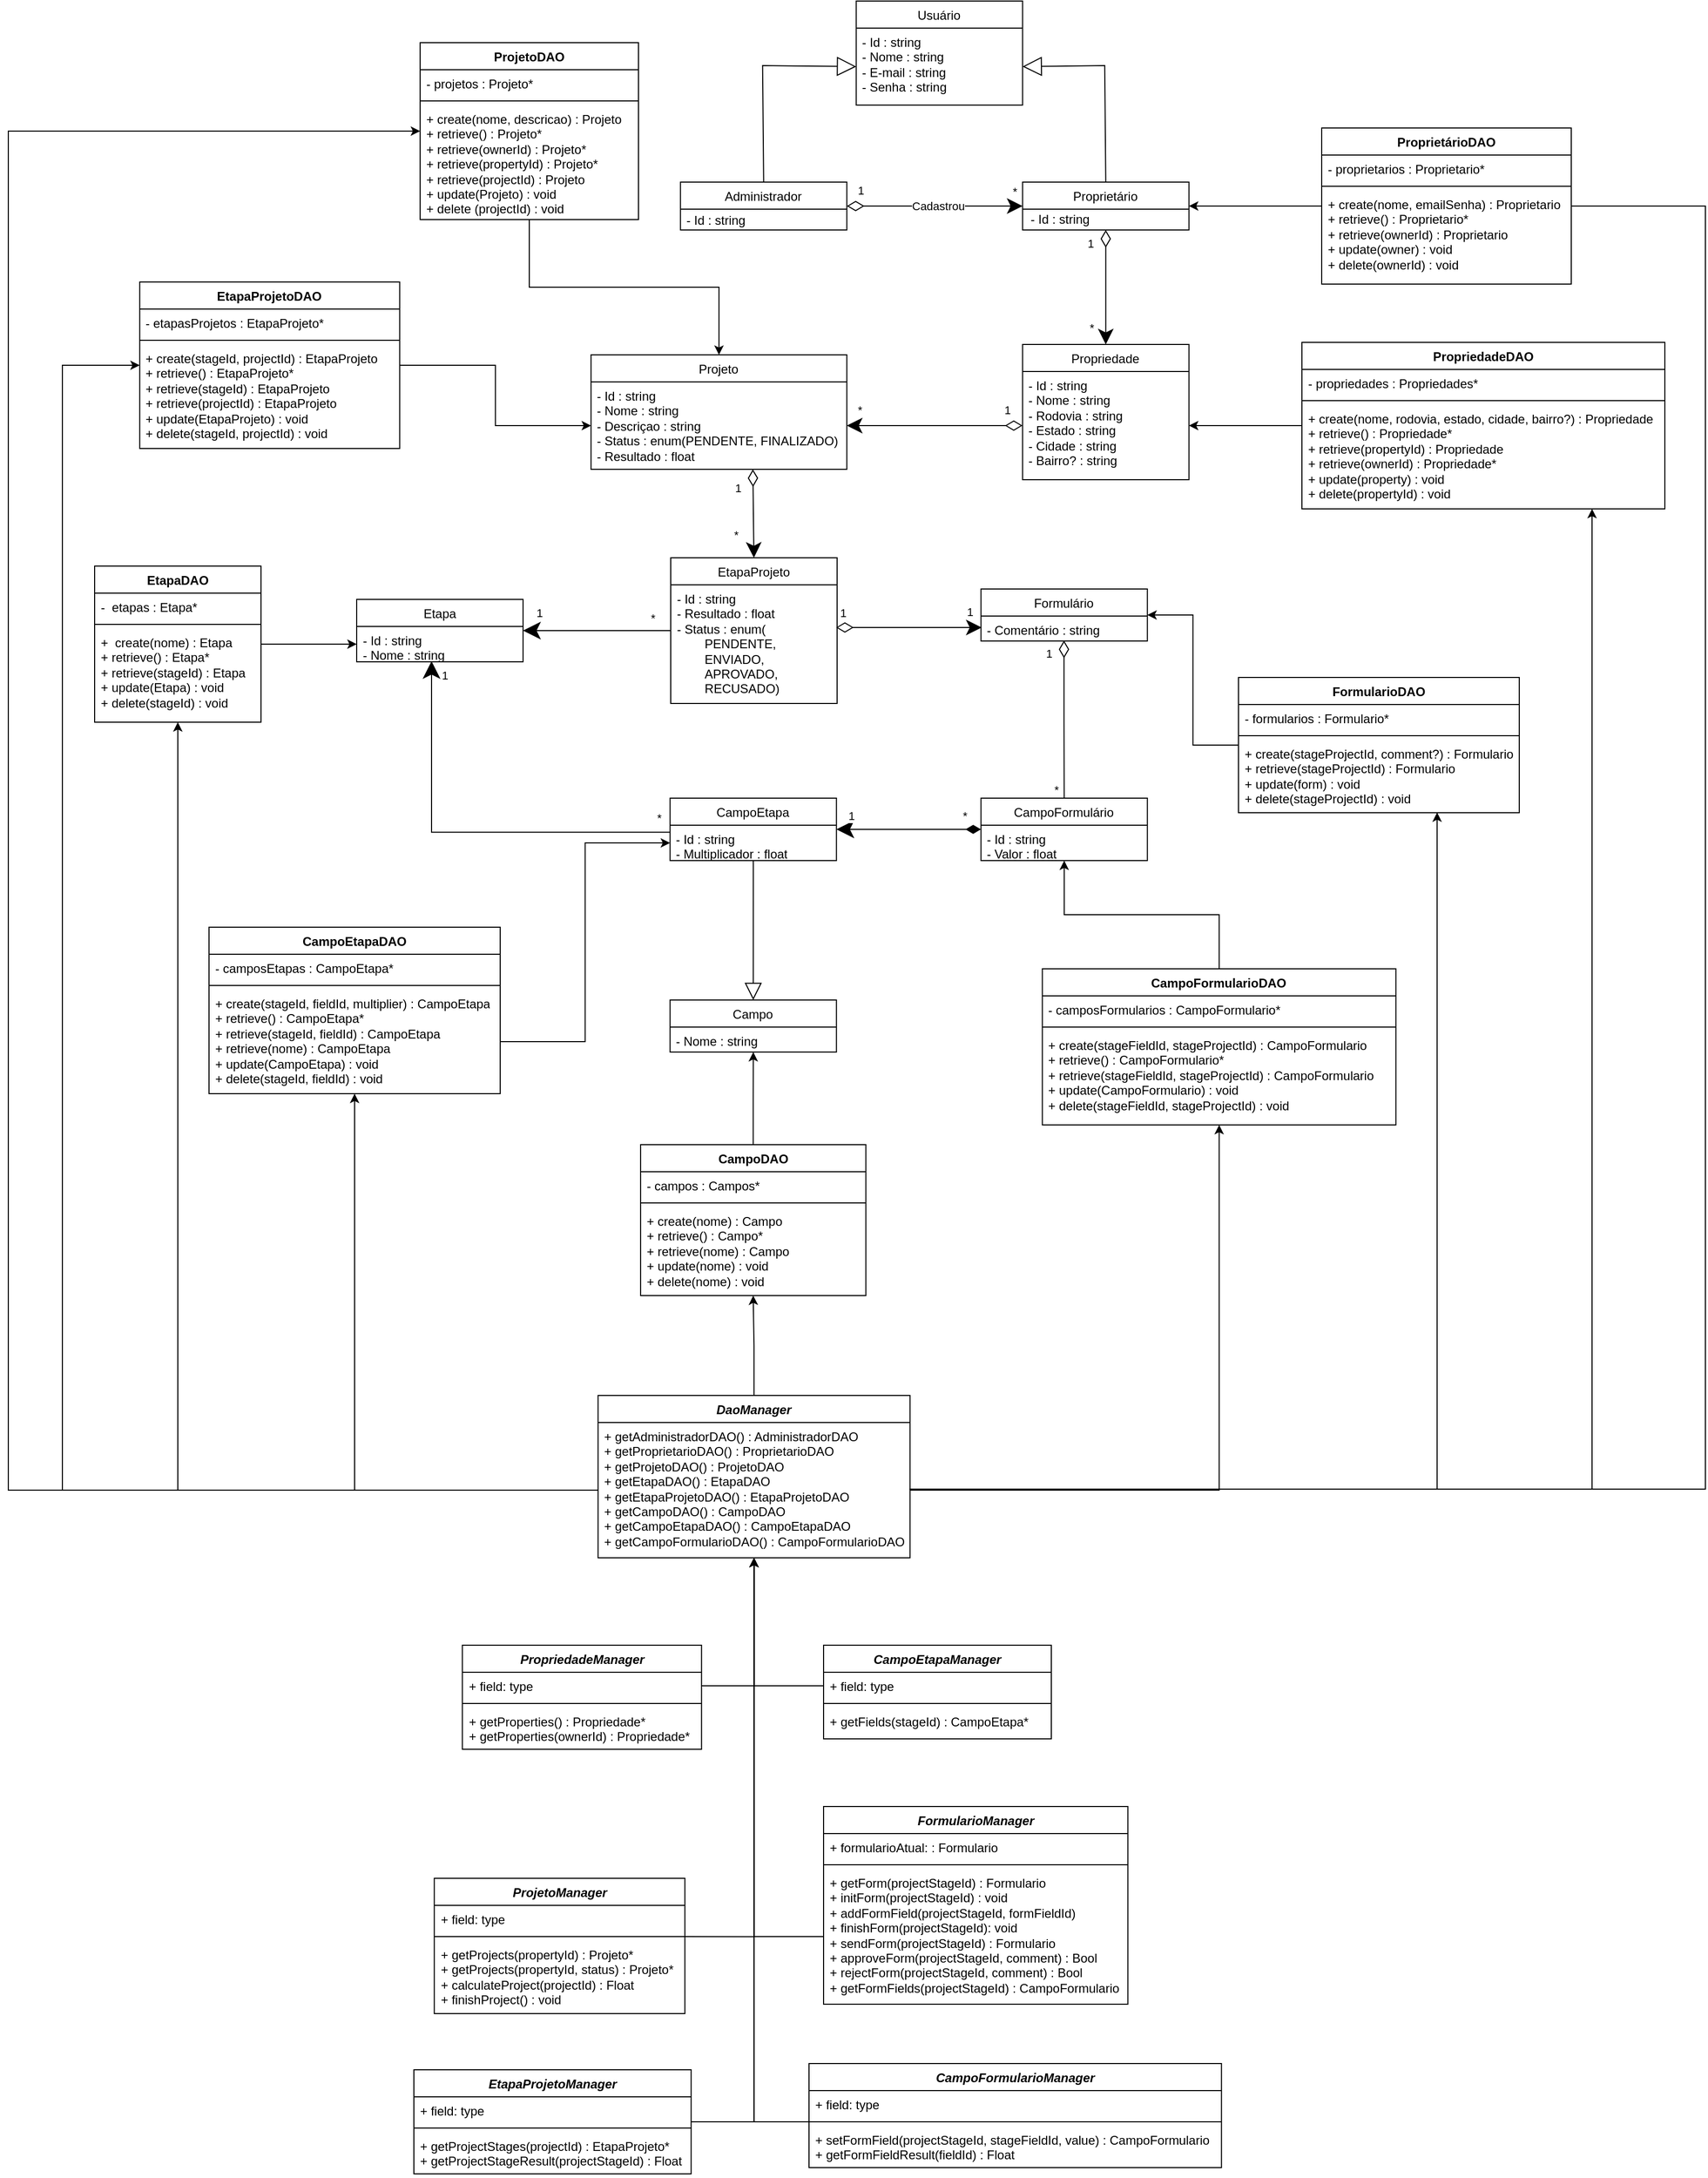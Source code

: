 <mxfile version="21.6.8" type="device">
  <diagram name="Página-1" id="R1JXZxJOF3DdF0_3CID8">
    <mxGraphModel dx="3405" dy="1491" grid="0" gridSize="10" guides="1" tooltips="1" connect="1" arrows="1" fold="1" page="1" pageScale="1" pageWidth="827" pageHeight="1169" math="0" shadow="0">
      <root>
        <mxCell id="0" />
        <mxCell id="1" parent="0" />
        <mxCell id="c1cFdMw-TbfyQ7vt37eO-1" value="&lt;span style=&quot;font-weight: normal;&quot;&gt;Usuário&lt;/span&gt;" style="swimlane;fontStyle=1;align=center;verticalAlign=top;childLayout=stackLayout;horizontal=1;startSize=26;horizontalStack=0;resizeParent=1;resizeParentMax=0;resizeLast=0;collapsible=1;marginBottom=0;whiteSpace=wrap;html=1;" parent="1" vertex="1">
          <mxGeometry x="492.36" y="70" width="160" height="100" as="geometry">
            <mxRectangle x="270" y="190" width="100" height="30" as="alternateBounds" />
          </mxGeometry>
        </mxCell>
        <mxCell id="c1cFdMw-TbfyQ7vt37eO-2" value="- Id : string&lt;br&gt;- Nome : string&lt;br&gt;- E-mail : string&lt;br&gt;- Senha : string" style="text;strokeColor=none;fillColor=none;align=left;verticalAlign=top;spacingLeft=4;spacingRight=4;overflow=hidden;rotatable=0;points=[[0,0.5],[1,0.5]];portConstraint=eastwest;whiteSpace=wrap;html=1;" parent="c1cFdMw-TbfyQ7vt37eO-1" vertex="1">
          <mxGeometry y="26" width="160" height="74" as="geometry" />
        </mxCell>
        <mxCell id="c1cFdMw-TbfyQ7vt37eO-3" value="" style="endArrow=block;endSize=16;endFill=0;html=1;rounded=0;entryX=1;entryY=0.5;entryDx=0;entryDy=0;exitX=0.5;exitY=0;exitDx=0;exitDy=0;" parent="1" source="c1cFdMw-TbfyQ7vt37eO-10" target="c1cFdMw-TbfyQ7vt37eO-2" edge="1">
          <mxGeometry width="160" relative="1" as="geometry">
            <mxPoint x="732.36" y="240" as="sourcePoint" />
            <mxPoint x="712.36" y="450" as="targetPoint" />
            <Array as="points">
              <mxPoint x="731.36" y="132" />
            </Array>
          </mxGeometry>
        </mxCell>
        <mxCell id="c1cFdMw-TbfyQ7vt37eO-4" value="" style="endArrow=block;endSize=16;endFill=0;html=1;rounded=0;entryX=0;entryY=0.5;entryDx=0;entryDy=0;exitX=0.5;exitY=0;exitDx=0;exitDy=0;" parent="1" source="c1cFdMw-TbfyQ7vt37eO-26" target="c1cFdMw-TbfyQ7vt37eO-2" edge="1">
          <mxGeometry width="160" relative="1" as="geometry">
            <mxPoint x="402.36" y="240" as="sourcePoint" />
            <mxPoint x="312.36" y="123" as="targetPoint" />
            <Array as="points">
              <mxPoint x="402.36" y="132" />
            </Array>
          </mxGeometry>
        </mxCell>
        <mxCell id="c1cFdMw-TbfyQ7vt37eO-5" value="&lt;span style=&quot;font-weight: normal;&quot;&gt;Propriedade&lt;/span&gt;" style="swimlane;fontStyle=1;align=center;verticalAlign=top;childLayout=stackLayout;horizontal=1;startSize=26;horizontalStack=0;resizeParent=1;resizeParentMax=0;resizeLast=0;collapsible=1;marginBottom=0;whiteSpace=wrap;html=1;" parent="1" vertex="1">
          <mxGeometry x="652.36" y="400" width="160" height="130" as="geometry" />
        </mxCell>
        <mxCell id="c1cFdMw-TbfyQ7vt37eO-6" value="- Id : string&lt;br&gt;- Nome : string&lt;br&gt;- Rodovia : string&lt;br&gt;- Estado : string&lt;br&gt;- Cidade : string&lt;br&gt;- Bairro? : string" style="text;strokeColor=none;fillColor=none;align=left;verticalAlign=top;spacingLeft=4;spacingRight=4;overflow=hidden;rotatable=0;points=[[0,0.5],[1,0.5]];portConstraint=eastwest;whiteSpace=wrap;html=1;" parent="c1cFdMw-TbfyQ7vt37eO-5" vertex="1">
          <mxGeometry y="26" width="160" height="104" as="geometry" />
        </mxCell>
        <mxCell id="c1cFdMw-TbfyQ7vt37eO-7" value="Cadastrou" style="endArrow=classic;html=1;endSize=12;startArrow=diamondThin;startSize=14;startFill=0;edgeStyle=orthogonalEdgeStyle;rounded=0;exitX=1;exitY=0.5;exitDx=0;exitDy=0;endFill=1;" parent="1" source="c1cFdMw-TbfyQ7vt37eO-26" target="c1cFdMw-TbfyQ7vt37eO-10" edge="1">
          <mxGeometry x="0.042" relative="1" as="geometry">
            <mxPoint x="508.36" y="258" as="sourcePoint" />
            <mxPoint x="652.36" y="258" as="targetPoint" />
            <Array as="points" />
            <mxPoint as="offset" />
          </mxGeometry>
        </mxCell>
        <mxCell id="c1cFdMw-TbfyQ7vt37eO-8" value="1" style="edgeLabel;resizable=0;html=1;align=left;verticalAlign=top;" parent="c1cFdMw-TbfyQ7vt37eO-7" connectable="0" vertex="1">
          <mxGeometry x="-1" relative="1" as="geometry">
            <mxPoint x="9" y="-28" as="offset" />
          </mxGeometry>
        </mxCell>
        <mxCell id="c1cFdMw-TbfyQ7vt37eO-9" value="*" style="edgeLabel;resizable=0;html=1;align=left;verticalAlign=top;" parent="1" connectable="0" vertex="1">
          <mxGeometry x="639.0" y="238" as="geometry">
            <mxPoint x="2" y="2" as="offset" />
          </mxGeometry>
        </mxCell>
        <mxCell id="c1cFdMw-TbfyQ7vt37eO-10" value="&lt;span style=&quot;font-weight: normal;&quot;&gt;Proprietário&lt;/span&gt;" style="swimlane;fontStyle=1;align=center;verticalAlign=top;childLayout=stackLayout;horizontal=1;startSize=26;horizontalStack=0;resizeParent=1;resizeParentMax=0;resizeLast=0;collapsible=1;marginBottom=0;whiteSpace=wrap;html=1;" parent="1" vertex="1">
          <mxGeometry x="652.36" y="244" width="160" height="46" as="geometry">
            <mxRectangle x="489" y="160" width="100" height="30" as="alternateBounds" />
          </mxGeometry>
        </mxCell>
        <mxCell id="c1cFdMw-TbfyQ7vt37eO-11" value="&lt;span style=&quot;font-weight: normal;&quot;&gt;Projeto&lt;/span&gt;" style="swimlane;fontStyle=1;align=center;verticalAlign=top;childLayout=stackLayout;horizontal=1;startSize=26;horizontalStack=0;resizeParent=1;resizeParentMax=0;resizeLast=0;collapsible=1;marginBottom=0;whiteSpace=wrap;html=1;" parent="1" vertex="1">
          <mxGeometry x="237.36" y="410" width="246" height="110" as="geometry" />
        </mxCell>
        <mxCell id="c1cFdMw-TbfyQ7vt37eO-12" value="- Id : string&lt;br&gt;- Nome : string&lt;br&gt;- Descriçao : string&lt;br&gt;- Status : enum(PENDENTE, FINALIZADO)&lt;br&gt;- Resultado : float" style="text;strokeColor=none;fillColor=none;align=left;verticalAlign=top;spacingLeft=4;spacingRight=4;overflow=hidden;rotatable=0;points=[[0,0.5],[1,0.5]];portConstraint=eastwest;whiteSpace=wrap;html=1;" parent="c1cFdMw-TbfyQ7vt37eO-11" vertex="1">
          <mxGeometry y="26" width="246" height="84" as="geometry" />
        </mxCell>
        <mxCell id="c1cFdMw-TbfyQ7vt37eO-13" value="&lt;span style=&quot;font-weight: normal;&quot;&gt;CampoFormulário&lt;/span&gt;" style="swimlane;fontStyle=1;align=center;verticalAlign=top;childLayout=stackLayout;horizontal=1;startSize=26;horizontalStack=0;resizeParent=1;resizeParentMax=0;resizeLast=0;collapsible=1;marginBottom=0;whiteSpace=wrap;html=1;" parent="1" vertex="1">
          <mxGeometry x="612.36" y="836" width="160" height="60" as="geometry" />
        </mxCell>
        <mxCell id="c1cFdMw-TbfyQ7vt37eO-14" value="- Id : string&lt;br&gt;- Valor : float" style="text;strokeColor=none;fillColor=none;align=left;verticalAlign=top;spacingLeft=4;spacingRight=4;overflow=hidden;rotatable=0;points=[[0,0.5],[1,0.5]];portConstraint=eastwest;whiteSpace=wrap;html=1;" parent="c1cFdMw-TbfyQ7vt37eO-13" vertex="1">
          <mxGeometry y="26" width="160" height="34" as="geometry" />
        </mxCell>
        <mxCell id="c1cFdMw-TbfyQ7vt37eO-15" value="&lt;span style=&quot;font-weight: normal;&quot;&gt;EtapaProjeto&lt;/span&gt;" style="swimlane;fontStyle=1;align=center;verticalAlign=top;childLayout=stackLayout;horizontal=1;startSize=26;horizontalStack=0;resizeParent=1;resizeParentMax=0;resizeLast=0;collapsible=1;marginBottom=0;whiteSpace=wrap;html=1;" parent="1" vertex="1">
          <mxGeometry x="314" y="605" width="160" height="140" as="geometry" />
        </mxCell>
        <mxCell id="c1cFdMw-TbfyQ7vt37eO-16" value="- Id : string&lt;br&gt;- Resultado : float&lt;br&gt;- Status : enum(&lt;span style=&quot;white-space: pre;&quot;&gt;&#x9;&lt;/span&gt;&lt;br&gt;&lt;span style=&quot;white-space: pre;&quot;&gt;&#x9;&lt;/span&gt;PENDENTE,&lt;br&gt;&lt;span style=&quot;white-space: pre;&quot;&gt;&#x9;&lt;/span&gt;ENVIADO,&lt;br&gt;&amp;nbsp;&amp;nbsp;&lt;span style=&quot;white-space: pre;&quot;&gt;&#x9;&lt;/span&gt;APROVADO,&lt;br&gt;&lt;span style=&quot;white-space: pre;&quot;&gt;&#x9;&lt;/span&gt;RECUSADO)" style="text;strokeColor=none;fillColor=none;align=left;verticalAlign=top;spacingLeft=4;spacingRight=4;overflow=hidden;rotatable=0;points=[[0,0.5],[1,0.5]];portConstraint=eastwest;whiteSpace=wrap;html=1;" parent="c1cFdMw-TbfyQ7vt37eO-15" vertex="1">
          <mxGeometry y="26" width="160" height="114" as="geometry" />
        </mxCell>
        <mxCell id="c1cFdMw-TbfyQ7vt37eO-17" value="&lt;span style=&quot;font-weight: normal;&quot;&gt;Campo&lt;/span&gt;" style="swimlane;fontStyle=1;align=center;verticalAlign=top;childLayout=stackLayout;horizontal=1;startSize=26;horizontalStack=0;resizeParent=1;resizeParentMax=0;resizeLast=0;collapsible=1;marginBottom=0;whiteSpace=wrap;html=1;" parent="1" vertex="1">
          <mxGeometry x="313.36" y="1030" width="160" height="50" as="geometry" />
        </mxCell>
        <mxCell id="c1cFdMw-TbfyQ7vt37eO-18" value="- Nome : string" style="text;strokeColor=none;fillColor=none;align=left;verticalAlign=top;spacingLeft=4;spacingRight=4;overflow=hidden;rotatable=0;points=[[0,0.5],[1,0.5]];portConstraint=eastwest;whiteSpace=wrap;html=1;" parent="c1cFdMw-TbfyQ7vt37eO-17" vertex="1">
          <mxGeometry y="26" width="160" height="24" as="geometry" />
        </mxCell>
        <mxCell id="c1cFdMw-TbfyQ7vt37eO-19" value="&lt;span style=&quot;font-weight: normal;&quot;&gt;CampoEtapa&lt;/span&gt;" style="swimlane;fontStyle=1;align=center;verticalAlign=top;childLayout=stackLayout;horizontal=1;startSize=26;horizontalStack=0;resizeParent=1;resizeParentMax=0;resizeLast=0;collapsible=1;marginBottom=0;whiteSpace=wrap;html=1;" parent="1" vertex="1">
          <mxGeometry x="313.36" y="836" width="160" height="60" as="geometry" />
        </mxCell>
        <mxCell id="c1cFdMw-TbfyQ7vt37eO-20" value="- Id : string&lt;br&gt;- Multiplicador : float" style="text;strokeColor=none;fillColor=none;align=left;verticalAlign=top;spacingLeft=4;spacingRight=4;overflow=hidden;rotatable=0;points=[[0,0.5],[1,0.5]];portConstraint=eastwest;whiteSpace=wrap;html=1;" parent="c1cFdMw-TbfyQ7vt37eO-19" vertex="1">
          <mxGeometry y="26" width="160" height="34" as="geometry" />
        </mxCell>
        <mxCell id="c1cFdMw-TbfyQ7vt37eO-21" value="" style="endArrow=classic;html=1;endSize=12;startArrow=diamondThin;startSize=14;startFill=0;edgeStyle=orthogonalEdgeStyle;rounded=0;entryX=0.5;entryY=0;entryDx=0;entryDy=0;exitX=0.5;exitY=1;exitDx=0;exitDy=0;endFill=1;" parent="1" source="c1cFdMw-TbfyQ7vt37eO-10" target="c1cFdMw-TbfyQ7vt37eO-5" edge="1">
          <mxGeometry x="0.042" relative="1" as="geometry">
            <mxPoint x="732.04" y="300.132" as="sourcePoint" />
            <mxPoint x="827.36" y="350" as="targetPoint" />
            <Array as="points" />
            <mxPoint as="offset" />
          </mxGeometry>
        </mxCell>
        <mxCell id="c1cFdMw-TbfyQ7vt37eO-22" value="1" style="edgeLabel;resizable=0;html=1;align=left;verticalAlign=top;" parent="c1cFdMw-TbfyQ7vt37eO-21" connectable="0" vertex="1">
          <mxGeometry x="-1" relative="1" as="geometry">
            <mxPoint x="-19" as="offset" />
          </mxGeometry>
        </mxCell>
        <mxCell id="c1cFdMw-TbfyQ7vt37eO-23" value="*" style="edgeLabel;resizable=0;html=1;align=left;verticalAlign=top;" parent="1" connectable="0" vertex="1">
          <mxGeometry x="723.04" y="310.132" as="geometry">
            <mxPoint x="-8" y="61" as="offset" />
          </mxGeometry>
        </mxCell>
        <mxCell id="c1cFdMw-TbfyQ7vt37eO-24" value="&lt;span style=&quot;font-weight: normal;&quot;&gt;Etapa&lt;/span&gt;" style="swimlane;fontStyle=1;align=center;verticalAlign=top;childLayout=stackLayout;horizontal=1;startSize=26;horizontalStack=0;resizeParent=1;resizeParentMax=0;resizeLast=0;collapsible=1;marginBottom=0;whiteSpace=wrap;html=1;" parent="1" vertex="1">
          <mxGeometry x="12" y="645" width="160" height="60" as="geometry" />
        </mxCell>
        <mxCell id="c1cFdMw-TbfyQ7vt37eO-25" value="- Id : string&lt;br&gt;- Nome : string" style="text;strokeColor=none;fillColor=none;align=left;verticalAlign=top;spacingLeft=4;spacingRight=4;overflow=hidden;rotatable=0;points=[[0,0.5],[1,0.5]];portConstraint=eastwest;whiteSpace=wrap;html=1;" parent="c1cFdMw-TbfyQ7vt37eO-24" vertex="1">
          <mxGeometry y="26" width="160" height="34" as="geometry" />
        </mxCell>
        <mxCell id="c1cFdMw-TbfyQ7vt37eO-26" value="&lt;span style=&quot;font-weight: normal;&quot;&gt;Administrador&lt;/span&gt;" style="swimlane;fontStyle=1;align=center;verticalAlign=top;childLayout=stackLayout;horizontal=1;startSize=26;horizontalStack=0;resizeParent=1;resizeParentMax=0;resizeLast=0;collapsible=1;marginBottom=0;whiteSpace=wrap;html=1;" parent="1" vertex="1">
          <mxGeometry x="323.36" y="244" width="160" height="46" as="geometry">
            <mxRectangle x="489" y="160" width="100" height="30" as="alternateBounds" />
          </mxGeometry>
        </mxCell>
        <mxCell id="c1cFdMw-TbfyQ7vt37eO-27" value="" style="endArrow=classic;html=1;endSize=12;startArrow=diamondThin;startSize=14;startFill=0;edgeStyle=orthogonalEdgeStyle;rounded=0;exitX=0;exitY=0.5;exitDx=0;exitDy=0;entryX=1;entryY=0.5;entryDx=0;entryDy=0;endFill=1;" parent="1" source="c1cFdMw-TbfyQ7vt37eO-6" target="c1cFdMw-TbfyQ7vt37eO-12" edge="1">
          <mxGeometry relative="1" as="geometry">
            <mxPoint x="463.36" y="560" as="sourcePoint" />
            <mxPoint x="583.36" y="660" as="targetPoint" />
          </mxGeometry>
        </mxCell>
        <mxCell id="c1cFdMw-TbfyQ7vt37eO-28" value="1" style="edgeLabel;resizable=0;html=1;align=left;verticalAlign=top;" parent="c1cFdMw-TbfyQ7vt37eO-27" connectable="0" vertex="1">
          <mxGeometry x="-1" relative="1" as="geometry">
            <mxPoint x="-19" y="-28" as="offset" />
          </mxGeometry>
        </mxCell>
        <mxCell id="c1cFdMw-TbfyQ7vt37eO-29" value="*" style="edgeLabel;resizable=0;html=1;align=left;verticalAlign=top;" parent="1" connectable="0" vertex="1">
          <mxGeometry x="492.36" y="450" as="geometry" />
        </mxCell>
        <mxCell id="c1cFdMw-TbfyQ7vt37eO-30" value="" style="endArrow=classic;html=1;endSize=12;startArrow=diamondThin;startSize=14;startFill=0;edgeStyle=orthogonalEdgeStyle;rounded=0;endFill=1;" parent="1" edge="1">
          <mxGeometry relative="1" as="geometry">
            <mxPoint x="473" y="672" as="sourcePoint" />
            <mxPoint x="613" y="672" as="targetPoint" />
          </mxGeometry>
        </mxCell>
        <mxCell id="c1cFdMw-TbfyQ7vt37eO-31" value="" style="endArrow=none;html=1;endSize=12;startArrow=diamondThin;startSize=14;startFill=0;edgeStyle=orthogonalEdgeStyle;rounded=0;exitX=0.499;exitY=0.978;exitDx=0;exitDy=0;entryX=0.5;entryY=0;entryDx=0;entryDy=0;endFill=0;exitPerimeter=0;" parent="1" source="c1cFdMw-TbfyQ7vt37eO-50" target="c1cFdMw-TbfyQ7vt37eO-13" edge="1">
          <mxGeometry relative="1" as="geometry">
            <mxPoint x="692.36" y="688" as="sourcePoint" />
            <mxPoint x="734.36" y="770" as="targetPoint" />
          </mxGeometry>
        </mxCell>
        <mxCell id="c1cFdMw-TbfyQ7vt37eO-32" value="1" style="edgeLabel;resizable=0;html=1;align=left;verticalAlign=top;" parent="c1cFdMw-TbfyQ7vt37eO-31" connectable="0" vertex="1">
          <mxGeometry x="-1" relative="1" as="geometry">
            <mxPoint x="-19" as="offset" />
          </mxGeometry>
        </mxCell>
        <mxCell id="c1cFdMw-TbfyQ7vt37eO-33" value="" style="endArrow=diamondThin;html=1;endSize=12;startArrow=classic;startSize=14;startFill=1;edgeStyle=orthogonalEdgeStyle;rounded=0;exitX=1;exitY=0.5;exitDx=0;exitDy=0;entryX=0;entryY=0.5;entryDx=0;entryDy=0;endFill=1;" parent="1" source="c1cFdMw-TbfyQ7vt37eO-19" target="c1cFdMw-TbfyQ7vt37eO-13" edge="1">
          <mxGeometry relative="1" as="geometry">
            <mxPoint x="563.36" y="820" as="sourcePoint" />
            <mxPoint x="623.36" y="850" as="targetPoint" />
          </mxGeometry>
        </mxCell>
        <mxCell id="c1cFdMw-TbfyQ7vt37eO-34" value="" style="endArrow=none;html=1;endSize=12;startArrow=classic;startSize=14;startFill=1;edgeStyle=orthogonalEdgeStyle;rounded=0;endFill=0;" parent="1" source="c1cFdMw-TbfyQ7vt37eO-24" target="c1cFdMw-TbfyQ7vt37eO-15" edge="1">
          <mxGeometry relative="1" as="geometry">
            <mxPoint x="150.36" y="680" as="sourcePoint" />
            <mxPoint x="293.36" y="670" as="targetPoint" />
          </mxGeometry>
        </mxCell>
        <mxCell id="c1cFdMw-TbfyQ7vt37eO-35" value="" style="endArrow=classic;html=1;endSize=12;startArrow=diamondThin;startSize=14;startFill=0;edgeStyle=orthogonalEdgeStyle;rounded=0;entryX=0.5;entryY=0;entryDx=0;entryDy=0;endFill=1;" parent="1" target="c1cFdMw-TbfyQ7vt37eO-15" edge="1">
          <mxGeometry relative="1" as="geometry">
            <mxPoint x="393" y="520" as="sourcePoint" />
            <mxPoint x="564.36" y="590" as="targetPoint" />
          </mxGeometry>
        </mxCell>
        <mxCell id="c1cFdMw-TbfyQ7vt37eO-36" value="1" style="edgeLabel;resizable=0;html=1;align=left;verticalAlign=top;" parent="c1cFdMw-TbfyQ7vt37eO-35" connectable="0" vertex="1">
          <mxGeometry x="-1" relative="1" as="geometry">
            <mxPoint x="-19" y="5" as="offset" />
          </mxGeometry>
        </mxCell>
        <mxCell id="c1cFdMw-TbfyQ7vt37eO-37" value="" style="endArrow=none;html=1;endSize=12;startArrow=classic;startSize=14;startFill=1;edgeStyle=orthogonalEdgeStyle;rounded=0;entryX=-0.004;entryY=0.106;entryDx=0;entryDy=0;entryPerimeter=0;endFill=0;exitX=0.45;exitY=0.98;exitDx=0;exitDy=0;exitPerimeter=0;" parent="1" source="c1cFdMw-TbfyQ7vt37eO-25" edge="1">
          <mxGeometry x="0.001" relative="1" as="geometry">
            <mxPoint x="80" y="710" as="sourcePoint" />
            <mxPoint x="313.36" y="868.756" as="targetPoint" />
            <Array as="points">
              <mxPoint x="84" y="869" />
            </Array>
            <mxPoint as="offset" />
          </mxGeometry>
        </mxCell>
        <mxCell id="c1cFdMw-TbfyQ7vt37eO-38" value="" style="endArrow=none;html=1;endSize=12;startArrow=block;startSize=14;startFill=0;edgeStyle=orthogonalEdgeStyle;rounded=0;exitX=0.5;exitY=0;exitDx=0;exitDy=0;endFill=0;entryX=0.5;entryY=0.997;entryDx=0;entryDy=0;entryPerimeter=0;" parent="1" source="c1cFdMw-TbfyQ7vt37eO-17" target="c1cFdMw-TbfyQ7vt37eO-20" edge="1">
          <mxGeometry relative="1" as="geometry">
            <mxPoint x="463.36" y="1030.0" as="sourcePoint" />
            <mxPoint x="394" y="896" as="targetPoint" />
            <Array as="points">
              <mxPoint x="393" y="900" />
            </Array>
          </mxGeometry>
        </mxCell>
        <mxCell id="c1cFdMw-TbfyQ7vt37eO-39" value="*" style="edgeLabel;resizable=0;html=1;align=left;verticalAlign=top;" parent="1" connectable="0" vertex="1">
          <mxGeometry x="373.36" y="570" as="geometry" />
        </mxCell>
        <mxCell id="c1cFdMw-TbfyQ7vt37eO-40" value="*" style="edgeLabel;resizable=0;html=1;align=left;verticalAlign=top;" parent="1" connectable="0" vertex="1">
          <mxGeometry x="293.36" y="650" as="geometry" />
        </mxCell>
        <mxCell id="c1cFdMw-TbfyQ7vt37eO-41" value="1" style="edgeLabel;resizable=0;html=1;align=left;verticalAlign=top;" parent="1" connectable="0" vertex="1">
          <mxGeometry x="183.36" y="645" as="geometry" />
        </mxCell>
        <mxCell id="c1cFdMw-TbfyQ7vt37eO-42" value="1" style="edgeLabel;resizable=0;html=1;align=left;verticalAlign=top;" parent="1" connectable="0" vertex="1">
          <mxGeometry x="92.0" y="705" as="geometry" />
        </mxCell>
        <mxCell id="c1cFdMw-TbfyQ7vt37eO-43" value="*" style="edgeLabel;resizable=0;html=1;align=left;verticalAlign=top;" parent="1" connectable="0" vertex="1">
          <mxGeometry x="273.36" y="840" as="geometry">
            <mxPoint x="26" y="2" as="offset" />
          </mxGeometry>
        </mxCell>
        <mxCell id="c1cFdMw-TbfyQ7vt37eO-44" value="*" style="edgeLabel;resizable=0;html=1;align=left;verticalAlign=top;" parent="1" connectable="0" vertex="1">
          <mxGeometry x="593.36" y="840" as="geometry" />
        </mxCell>
        <mxCell id="c1cFdMw-TbfyQ7vt37eO-45" value="*" style="edgeLabel;resizable=0;html=1;align=left;verticalAlign=top;" parent="1" connectable="0" vertex="1">
          <mxGeometry x="603.36" y="850" as="geometry">
            <mxPoint x="78" y="-35" as="offset" />
          </mxGeometry>
        </mxCell>
        <mxCell id="c1cFdMw-TbfyQ7vt37eO-46" value="1" style="edgeLabel;resizable=0;html=1;align=left;verticalAlign=top;" parent="1" connectable="0" vertex="1">
          <mxGeometry x="483.36" y="840" as="geometry" />
        </mxCell>
        <mxCell id="c1cFdMw-TbfyQ7vt37eO-47" value="1" style="edgeLabel;resizable=0;html=1;align=left;verticalAlign=top;" parent="1" connectable="0" vertex="1">
          <mxGeometry x="671.36" y="693" as="geometry">
            <mxPoint x="-196" y="-48" as="offset" />
          </mxGeometry>
        </mxCell>
        <mxCell id="c1cFdMw-TbfyQ7vt37eO-48" value="1" style="edgeLabel;resizable=0;html=1;align=left;verticalAlign=top;" parent="1" connectable="0" vertex="1">
          <mxGeometry x="793.36" y="693" as="geometry">
            <mxPoint x="-196" y="-49" as="offset" />
          </mxGeometry>
        </mxCell>
        <mxCell id="c1cFdMw-TbfyQ7vt37eO-49" value="&lt;span style=&quot;font-weight: normal;&quot;&gt;Formulário&lt;/span&gt;" style="swimlane;fontStyle=1;align=center;verticalAlign=top;childLayout=stackLayout;horizontal=1;startSize=26;horizontalStack=0;resizeParent=1;resizeParentMax=0;resizeLast=0;collapsible=1;marginBottom=0;whiteSpace=wrap;html=1;" parent="1" vertex="1">
          <mxGeometry x="612.36" y="635" width="160" height="50" as="geometry" />
        </mxCell>
        <mxCell id="c1cFdMw-TbfyQ7vt37eO-50" value="- Comentário : string" style="text;strokeColor=none;fillColor=none;align=left;verticalAlign=top;spacingLeft=4;spacingRight=4;overflow=hidden;rotatable=0;points=[[0,0.5],[1,0.5]];portConstraint=eastwest;whiteSpace=wrap;html=1;" parent="c1cFdMw-TbfyQ7vt37eO-49" vertex="1">
          <mxGeometry y="26" width="160" height="24" as="geometry" />
        </mxCell>
        <mxCell id="c1cFdMw-TbfyQ7vt37eO-51" value="- Id : string" style="text;html=1;align=center;verticalAlign=middle;resizable=0;points=[];autosize=1;strokeColor=none;fillColor=none;" parent="1" vertex="1">
          <mxGeometry x="317" y="266" width="80" height="30" as="geometry" />
        </mxCell>
        <mxCell id="c1cFdMw-TbfyQ7vt37eO-52" value="- Id : string" style="text;html=1;align=center;verticalAlign=middle;resizable=0;points=[];autosize=1;strokeColor=none;fillColor=none;" parent="1" vertex="1">
          <mxGeometry x="648" y="265" width="80" height="30" as="geometry" />
        </mxCell>
        <mxCell id="Z_xICWQEjVz1GftoHAZ4-9" style="edgeStyle=orthogonalEdgeStyle;rounded=0;orthogonalLoop=1;jettySize=auto;html=1;" parent="1" source="c1cFdMw-TbfyQ7vt37eO-69" target="c1cFdMw-TbfyQ7vt37eO-10" edge="1">
          <mxGeometry relative="1" as="geometry" />
        </mxCell>
        <mxCell id="c1cFdMw-TbfyQ7vt37eO-69" value="ProprietárioDAO" style="swimlane;fontStyle=1;align=center;verticalAlign=top;childLayout=stackLayout;horizontal=1;startSize=26;horizontalStack=0;resizeParent=1;resizeParentMax=0;resizeLast=0;collapsible=1;marginBottom=0;whiteSpace=wrap;html=1;" parent="1" vertex="1">
          <mxGeometry x="940" y="192" width="240" height="150" as="geometry" />
        </mxCell>
        <mxCell id="c1cFdMw-TbfyQ7vt37eO-70" value="- proprietarios : Proprietario*" style="text;strokeColor=none;fillColor=none;align=left;verticalAlign=top;spacingLeft=4;spacingRight=4;overflow=hidden;rotatable=0;points=[[0,0.5],[1,0.5]];portConstraint=eastwest;whiteSpace=wrap;html=1;" parent="c1cFdMw-TbfyQ7vt37eO-69" vertex="1">
          <mxGeometry y="26" width="240" height="26" as="geometry" />
        </mxCell>
        <mxCell id="c1cFdMw-TbfyQ7vt37eO-71" value="" style="line;strokeWidth=1;fillColor=none;align=left;verticalAlign=middle;spacingTop=-1;spacingLeft=3;spacingRight=3;rotatable=0;labelPosition=right;points=[];portConstraint=eastwest;strokeColor=inherit;" parent="c1cFdMw-TbfyQ7vt37eO-69" vertex="1">
          <mxGeometry y="52" width="240" height="8" as="geometry" />
        </mxCell>
        <mxCell id="c1cFdMw-TbfyQ7vt37eO-72" value="+ create(nome, emailSenha) : Proprietario&lt;br&gt;+ retrieve() : Proprietario*&lt;br&gt;+ retrieve(ownerId) : Proprietario&lt;br&gt;+ update(owner) : void&lt;br&gt;+ delete(ownerId) : void" style="text;strokeColor=none;fillColor=none;align=left;verticalAlign=top;spacingLeft=4;spacingRight=4;overflow=hidden;rotatable=0;points=[[0,0.5],[1,0.5]];portConstraint=eastwest;whiteSpace=wrap;html=1;" parent="c1cFdMw-TbfyQ7vt37eO-69" vertex="1">
          <mxGeometry y="60" width="240" height="90" as="geometry" />
        </mxCell>
        <mxCell id="Z_xICWQEjVz1GftoHAZ4-8" style="edgeStyle=orthogonalEdgeStyle;rounded=0;orthogonalLoop=1;jettySize=auto;html=1;" parent="1" source="c1cFdMw-TbfyQ7vt37eO-73" target="c1cFdMw-TbfyQ7vt37eO-6" edge="1">
          <mxGeometry relative="1" as="geometry" />
        </mxCell>
        <mxCell id="c1cFdMw-TbfyQ7vt37eO-73" value="PropriedadeDAO" style="swimlane;fontStyle=1;align=center;verticalAlign=top;childLayout=stackLayout;horizontal=1;startSize=26;horizontalStack=0;resizeParent=1;resizeParentMax=0;resizeLast=0;collapsible=1;marginBottom=0;whiteSpace=wrap;html=1;" parent="1" vertex="1">
          <mxGeometry x="921" y="398" width="349" height="160" as="geometry" />
        </mxCell>
        <mxCell id="c1cFdMw-TbfyQ7vt37eO-74" value="- propriedades : Propriedades*" style="text;strokeColor=none;fillColor=none;align=left;verticalAlign=top;spacingLeft=4;spacingRight=4;overflow=hidden;rotatable=0;points=[[0,0.5],[1,0.5]];portConstraint=eastwest;whiteSpace=wrap;html=1;" parent="c1cFdMw-TbfyQ7vt37eO-73" vertex="1">
          <mxGeometry y="26" width="349" height="26" as="geometry" />
        </mxCell>
        <mxCell id="c1cFdMw-TbfyQ7vt37eO-75" value="" style="line;strokeWidth=1;fillColor=none;align=left;verticalAlign=middle;spacingTop=-1;spacingLeft=3;spacingRight=3;rotatable=0;labelPosition=right;points=[];portConstraint=eastwest;strokeColor=inherit;" parent="c1cFdMw-TbfyQ7vt37eO-73" vertex="1">
          <mxGeometry y="52" width="349" height="8" as="geometry" />
        </mxCell>
        <mxCell id="c1cFdMw-TbfyQ7vt37eO-76" value="+ create(nome, rodovia, estado, cidade, bairro?) : Propriedade&lt;br&gt;+ retrieve() : Propriedade*&lt;br&gt;+ retrieve(propertyId) : Propriedade&lt;br&gt;+ retrieve(ownerId) : Propriedade*&lt;br&gt;+ update(property) : void&lt;br&gt;+ delete(propertyId) : void" style="text;strokeColor=none;fillColor=none;align=left;verticalAlign=top;spacingLeft=4;spacingRight=4;overflow=hidden;rotatable=0;points=[[0,0.5],[1,0.5]];portConstraint=eastwest;whiteSpace=wrap;html=1;" parent="c1cFdMw-TbfyQ7vt37eO-73" vertex="1">
          <mxGeometry y="60" width="349" height="100" as="geometry" />
        </mxCell>
        <mxCell id="Z_xICWQEjVz1GftoHAZ4-1" style="edgeStyle=orthogonalEdgeStyle;rounded=0;orthogonalLoop=1;jettySize=auto;html=1;" parent="1" source="c1cFdMw-TbfyQ7vt37eO-77" target="c1cFdMw-TbfyQ7vt37eO-11" edge="1">
          <mxGeometry relative="1" as="geometry" />
        </mxCell>
        <mxCell id="c1cFdMw-TbfyQ7vt37eO-77" value="ProjetoDAO" style="swimlane;fontStyle=1;align=center;verticalAlign=top;childLayout=stackLayout;horizontal=1;startSize=26;horizontalStack=0;resizeParent=1;resizeParentMax=0;resizeLast=0;collapsible=1;marginBottom=0;whiteSpace=wrap;html=1;" parent="1" vertex="1">
          <mxGeometry x="73" y="110" width="210" height="170" as="geometry" />
        </mxCell>
        <mxCell id="c1cFdMw-TbfyQ7vt37eO-78" value="- projetos : Projeto*" style="text;strokeColor=none;fillColor=none;align=left;verticalAlign=top;spacingLeft=4;spacingRight=4;overflow=hidden;rotatable=0;points=[[0,0.5],[1,0.5]];portConstraint=eastwest;whiteSpace=wrap;html=1;" parent="c1cFdMw-TbfyQ7vt37eO-77" vertex="1">
          <mxGeometry y="26" width="210" height="26" as="geometry" />
        </mxCell>
        <mxCell id="c1cFdMw-TbfyQ7vt37eO-79" value="" style="line;strokeWidth=1;fillColor=none;align=left;verticalAlign=middle;spacingTop=-1;spacingLeft=3;spacingRight=3;rotatable=0;labelPosition=right;points=[];portConstraint=eastwest;strokeColor=inherit;" parent="c1cFdMw-TbfyQ7vt37eO-77" vertex="1">
          <mxGeometry y="52" width="210" height="8" as="geometry" />
        </mxCell>
        <mxCell id="c1cFdMw-TbfyQ7vt37eO-80" value="+ create(nome, descricao) : Projeto&lt;br&gt;+ retrieve() : Projeto*&lt;br&gt;+ retrieve(ownerId) : Projeto*&lt;br&gt;+ retrieve(propertyId) : Projeto*&lt;br&gt;+ retrieve(projectId) : Projeto&lt;br&gt;+ update(Projeto) : void&lt;br&gt;+ delete (projectId) : void" style="text;strokeColor=none;fillColor=none;align=left;verticalAlign=top;spacingLeft=4;spacingRight=4;overflow=hidden;rotatable=0;points=[[0,0.5],[1,0.5]];portConstraint=eastwest;whiteSpace=wrap;html=1;" parent="c1cFdMw-TbfyQ7vt37eO-77" vertex="1">
          <mxGeometry y="60" width="210" height="110" as="geometry" />
        </mxCell>
        <mxCell id="Z_xICWQEjVz1GftoHAZ4-2" style="edgeStyle=orthogonalEdgeStyle;rounded=0;orthogonalLoop=1;jettySize=auto;html=1;entryX=0;entryY=0.5;entryDx=0;entryDy=0;" parent="1" source="c1cFdMw-TbfyQ7vt37eO-85" target="c1cFdMw-TbfyQ7vt37eO-12" edge="1">
          <mxGeometry relative="1" as="geometry" />
        </mxCell>
        <mxCell id="c1cFdMw-TbfyQ7vt37eO-85" value="EtapaProjetoDAO" style="swimlane;fontStyle=1;align=center;verticalAlign=top;childLayout=stackLayout;horizontal=1;startSize=26;horizontalStack=0;resizeParent=1;resizeParentMax=0;resizeLast=0;collapsible=1;marginBottom=0;whiteSpace=wrap;html=1;" parent="1" vertex="1">
          <mxGeometry x="-196.64" y="340" width="250" height="160" as="geometry" />
        </mxCell>
        <mxCell id="c1cFdMw-TbfyQ7vt37eO-86" value="- etapasProjetos : EtapaProjeto*" style="text;strokeColor=none;fillColor=none;align=left;verticalAlign=top;spacingLeft=4;spacingRight=4;overflow=hidden;rotatable=0;points=[[0,0.5],[1,0.5]];portConstraint=eastwest;whiteSpace=wrap;html=1;" parent="c1cFdMw-TbfyQ7vt37eO-85" vertex="1">
          <mxGeometry y="26" width="250" height="26" as="geometry" />
        </mxCell>
        <mxCell id="c1cFdMw-TbfyQ7vt37eO-87" value="" style="line;strokeWidth=1;fillColor=none;align=left;verticalAlign=middle;spacingTop=-1;spacingLeft=3;spacingRight=3;rotatable=0;labelPosition=right;points=[];portConstraint=eastwest;strokeColor=inherit;" parent="c1cFdMw-TbfyQ7vt37eO-85" vertex="1">
          <mxGeometry y="52" width="250" height="8" as="geometry" />
        </mxCell>
        <mxCell id="c1cFdMw-TbfyQ7vt37eO-88" value="+ create(stageId, projectId) : EtapaProjeto&lt;br&gt;+ retrieve() : EtapaProjeto*&lt;br&gt;+ retrieve(stageId) : EtapaProjeto&lt;br&gt;+ retrieve(projectId) : EtapaProjeto&lt;br&gt;+ update(EtapaProjeto) : void&lt;br&gt;+ delete(stageId, projectId) : void" style="text;strokeColor=none;fillColor=none;align=left;verticalAlign=top;spacingLeft=4;spacingRight=4;overflow=hidden;rotatable=0;points=[[0,0.5],[1,0.5]];portConstraint=eastwest;whiteSpace=wrap;html=1;" parent="c1cFdMw-TbfyQ7vt37eO-85" vertex="1">
          <mxGeometry y="60" width="250" height="100" as="geometry" />
        </mxCell>
        <mxCell id="Z_xICWQEjVz1GftoHAZ4-3" style="edgeStyle=orthogonalEdgeStyle;rounded=0;orthogonalLoop=1;jettySize=auto;html=1;entryX=0;entryY=0.5;entryDx=0;entryDy=0;" parent="1" source="c1cFdMw-TbfyQ7vt37eO-89" target="c1cFdMw-TbfyQ7vt37eO-25" edge="1">
          <mxGeometry relative="1" as="geometry" />
        </mxCell>
        <mxCell id="c1cFdMw-TbfyQ7vt37eO-89" value="EtapaDAO" style="swimlane;fontStyle=1;align=center;verticalAlign=top;childLayout=stackLayout;horizontal=1;startSize=26;horizontalStack=0;resizeParent=1;resizeParentMax=0;resizeLast=0;collapsible=1;marginBottom=0;whiteSpace=wrap;html=1;" parent="1" vertex="1">
          <mxGeometry x="-240" y="613" width="160" height="150" as="geometry" />
        </mxCell>
        <mxCell id="c1cFdMw-TbfyQ7vt37eO-90" value="-&amp;nbsp; etapas : Etapa*" style="text;strokeColor=none;fillColor=none;align=left;verticalAlign=top;spacingLeft=4;spacingRight=4;overflow=hidden;rotatable=0;points=[[0,0.5],[1,0.5]];portConstraint=eastwest;whiteSpace=wrap;html=1;" parent="c1cFdMw-TbfyQ7vt37eO-89" vertex="1">
          <mxGeometry y="26" width="160" height="26" as="geometry" />
        </mxCell>
        <mxCell id="c1cFdMw-TbfyQ7vt37eO-91" value="" style="line;strokeWidth=1;fillColor=none;align=left;verticalAlign=middle;spacingTop=-1;spacingLeft=3;spacingRight=3;rotatable=0;labelPosition=right;points=[];portConstraint=eastwest;strokeColor=inherit;" parent="c1cFdMw-TbfyQ7vt37eO-89" vertex="1">
          <mxGeometry y="52" width="160" height="8" as="geometry" />
        </mxCell>
        <mxCell id="c1cFdMw-TbfyQ7vt37eO-92" value="+&amp;nbsp; create(nome) : Etapa&lt;br&gt;+ retrieve() : Etapa*&lt;br&gt;+ retrieve(stageId) : Etapa&lt;br&gt;+ update(Etapa) : void&lt;br&gt;+ delete(stageId) : void" style="text;strokeColor=none;fillColor=none;align=left;verticalAlign=top;spacingLeft=4;spacingRight=4;overflow=hidden;rotatable=0;points=[[0,0.5],[1,0.5]];portConstraint=eastwest;whiteSpace=wrap;html=1;" parent="c1cFdMw-TbfyQ7vt37eO-89" vertex="1">
          <mxGeometry y="60" width="160" height="90" as="geometry" />
        </mxCell>
        <mxCell id="Z_xICWQEjVz1GftoHAZ4-5" style="edgeStyle=orthogonalEdgeStyle;rounded=0;orthogonalLoop=1;jettySize=auto;html=1;" parent="1" source="c1cFdMw-TbfyQ7vt37eO-93" target="c1cFdMw-TbfyQ7vt37eO-17" edge="1">
          <mxGeometry relative="1" as="geometry" />
        </mxCell>
        <mxCell id="c1cFdMw-TbfyQ7vt37eO-93" value="CampoDAO" style="swimlane;fontStyle=1;align=center;verticalAlign=top;childLayout=stackLayout;horizontal=1;startSize=26;horizontalStack=0;resizeParent=1;resizeParentMax=0;resizeLast=0;collapsible=1;marginBottom=0;whiteSpace=wrap;html=1;" parent="1" vertex="1">
          <mxGeometry x="285.04" y="1169" width="216.64" height="145" as="geometry" />
        </mxCell>
        <mxCell id="c1cFdMw-TbfyQ7vt37eO-94" value="- campos : Campos*" style="text;strokeColor=none;fillColor=none;align=left;verticalAlign=top;spacingLeft=4;spacingRight=4;overflow=hidden;rotatable=0;points=[[0,0.5],[1,0.5]];portConstraint=eastwest;whiteSpace=wrap;html=1;" parent="c1cFdMw-TbfyQ7vt37eO-93" vertex="1">
          <mxGeometry y="26" width="216.64" height="26" as="geometry" />
        </mxCell>
        <mxCell id="c1cFdMw-TbfyQ7vt37eO-95" value="" style="line;strokeWidth=1;fillColor=none;align=left;verticalAlign=middle;spacingTop=-1;spacingLeft=3;spacingRight=3;rotatable=0;labelPosition=right;points=[];portConstraint=eastwest;strokeColor=inherit;" parent="c1cFdMw-TbfyQ7vt37eO-93" vertex="1">
          <mxGeometry y="52" width="216.64" height="8" as="geometry" />
        </mxCell>
        <mxCell id="c1cFdMw-TbfyQ7vt37eO-96" value="+ create(nome) : Campo&lt;br&gt;+ retrieve() : Campo*&lt;br&gt;+ retrieve(nome) : Campo&lt;br&gt;+ update(nome) : void&lt;br&gt;+ delete(nome) : void" style="text;strokeColor=none;fillColor=none;align=left;verticalAlign=top;spacingLeft=4;spacingRight=4;overflow=hidden;rotatable=0;points=[[0,0.5],[1,0.5]];portConstraint=eastwest;whiteSpace=wrap;html=1;" parent="c1cFdMw-TbfyQ7vt37eO-93" vertex="1">
          <mxGeometry y="60" width="216.64" height="85" as="geometry" />
        </mxCell>
        <mxCell id="c1cFdMw-TbfyQ7vt37eO-97" value="CampoEtapaDAO" style="swimlane;fontStyle=1;align=center;verticalAlign=top;childLayout=stackLayout;horizontal=1;startSize=26;horizontalStack=0;resizeParent=1;resizeParentMax=0;resizeLast=0;collapsible=1;marginBottom=0;whiteSpace=wrap;html=1;" parent="1" vertex="1">
          <mxGeometry x="-130" y="960" width="280" height="160" as="geometry" />
        </mxCell>
        <mxCell id="c1cFdMw-TbfyQ7vt37eO-98" value="- camposEtapas : CampoEtapa*" style="text;strokeColor=none;fillColor=none;align=left;verticalAlign=top;spacingLeft=4;spacingRight=4;overflow=hidden;rotatable=0;points=[[0,0.5],[1,0.5]];portConstraint=eastwest;whiteSpace=wrap;html=1;" parent="c1cFdMw-TbfyQ7vt37eO-97" vertex="1">
          <mxGeometry y="26" width="280" height="26" as="geometry" />
        </mxCell>
        <mxCell id="c1cFdMw-TbfyQ7vt37eO-99" value="" style="line;strokeWidth=1;fillColor=none;align=left;verticalAlign=middle;spacingTop=-1;spacingLeft=3;spacingRight=3;rotatable=0;labelPosition=right;points=[];portConstraint=eastwest;strokeColor=inherit;" parent="c1cFdMw-TbfyQ7vt37eO-97" vertex="1">
          <mxGeometry y="52" width="280" height="8" as="geometry" />
        </mxCell>
        <mxCell id="c1cFdMw-TbfyQ7vt37eO-100" value="+ create(stageId, fieldId, multiplier) : CampoEtapa&lt;br&gt;+ retrieve() : CampoEtapa*&lt;br&gt;+ retrieve(stageId, fieldId) : CampoEtapa&lt;br&gt;+ retrieve(nome) : CampoEtapa&lt;br&gt;+ update(CampoEtapa) : void&lt;br&gt;+ delete(stageId, fieldId) : void" style="text;strokeColor=none;fillColor=none;align=left;verticalAlign=top;spacingLeft=4;spacingRight=4;overflow=hidden;rotatable=0;points=[[0,0.5],[1,0.5]];portConstraint=eastwest;whiteSpace=wrap;html=1;" parent="c1cFdMw-TbfyQ7vt37eO-97" vertex="1">
          <mxGeometry y="60" width="280" height="100" as="geometry" />
        </mxCell>
        <mxCell id="Z_xICWQEjVz1GftoHAZ4-6" style="edgeStyle=orthogonalEdgeStyle;rounded=0;orthogonalLoop=1;jettySize=auto;html=1;" parent="1" source="c1cFdMw-TbfyQ7vt37eO-101" target="c1cFdMw-TbfyQ7vt37eO-13" edge="1">
          <mxGeometry relative="1" as="geometry" />
        </mxCell>
        <mxCell id="c1cFdMw-TbfyQ7vt37eO-101" value="CampoFormularioDAO" style="swimlane;fontStyle=1;align=center;verticalAlign=top;childLayout=stackLayout;horizontal=1;startSize=26;horizontalStack=0;resizeParent=1;resizeParentMax=0;resizeLast=0;collapsible=1;marginBottom=0;whiteSpace=wrap;html=1;" parent="1" vertex="1">
          <mxGeometry x="671.36" y="1000" width="340" height="150" as="geometry" />
        </mxCell>
        <mxCell id="c1cFdMw-TbfyQ7vt37eO-102" value="- camposFormularios : CampoFormulario*" style="text;strokeColor=none;fillColor=none;align=left;verticalAlign=top;spacingLeft=4;spacingRight=4;overflow=hidden;rotatable=0;points=[[0,0.5],[1,0.5]];portConstraint=eastwest;whiteSpace=wrap;html=1;" parent="c1cFdMw-TbfyQ7vt37eO-101" vertex="1">
          <mxGeometry y="26" width="340" height="26" as="geometry" />
        </mxCell>
        <mxCell id="c1cFdMw-TbfyQ7vt37eO-103" value="" style="line;strokeWidth=1;fillColor=none;align=left;verticalAlign=middle;spacingTop=-1;spacingLeft=3;spacingRight=3;rotatable=0;labelPosition=right;points=[];portConstraint=eastwest;strokeColor=inherit;" parent="c1cFdMw-TbfyQ7vt37eO-101" vertex="1">
          <mxGeometry y="52" width="340" height="8" as="geometry" />
        </mxCell>
        <mxCell id="c1cFdMw-TbfyQ7vt37eO-104" value="+ create(stageFieldId, stageProjectId) : CampoFormulario&lt;br&gt;+ retrieve() : CampoFormulario*&lt;br&gt;+ retrieve(stageFieldId, stageProjectId) : CampoFormulario&lt;br&gt;+ update(CampoFormulario) : void&lt;br&gt;+ delete(stageFieldId, stageProjectId) : void" style="text;strokeColor=none;fillColor=none;align=left;verticalAlign=top;spacingLeft=4;spacingRight=4;overflow=hidden;rotatable=0;points=[[0,0.5],[1,0.5]];portConstraint=eastwest;whiteSpace=wrap;html=1;" parent="c1cFdMw-TbfyQ7vt37eO-101" vertex="1">
          <mxGeometry y="60" width="340" height="90" as="geometry" />
        </mxCell>
        <mxCell id="Z_xICWQEjVz1GftoHAZ4-10" style="edgeStyle=orthogonalEdgeStyle;rounded=0;orthogonalLoop=1;jettySize=auto;html=1;" parent="1" source="c1cFdMw-TbfyQ7vt37eO-106" target="c1cFdMw-TbfyQ7vt37eO-93" edge="1">
          <mxGeometry relative="1" as="geometry" />
        </mxCell>
        <mxCell id="Z_xICWQEjVz1GftoHAZ4-22" value="" style="edgeStyle=orthogonalEdgeStyle;rounded=0;orthogonalLoop=1;jettySize=auto;html=1;" parent="1" source="c1cFdMw-TbfyQ7vt37eO-106" target="c1cFdMw-TbfyQ7vt37eO-85" edge="1">
          <mxGeometry relative="1" as="geometry">
            <Array as="points">
              <mxPoint x="-271" y="1501" />
              <mxPoint x="-271" y="420" />
            </Array>
          </mxGeometry>
        </mxCell>
        <mxCell id="c1cFdMw-TbfyQ7vt37eO-106" value="&lt;i&gt;DaoManager&lt;/i&gt;" style="swimlane;fontStyle=1;align=center;verticalAlign=top;childLayout=stackLayout;horizontal=1;startSize=26;horizontalStack=0;resizeParent=1;resizeParentMax=0;resizeLast=0;collapsible=1;marginBottom=0;whiteSpace=wrap;html=1;" parent="1" vertex="1">
          <mxGeometry x="244.14" y="1410" width="300" height="156" as="geometry" />
        </mxCell>
        <mxCell id="c1cFdMw-TbfyQ7vt37eO-109" value="+ getAdministradorDAO() : AdministradorDAO&lt;br&gt;+ getProprietarioDAO() : ProprietarioDAO&lt;br&gt;+ getProjetoDAO() : ProjetoDAO&lt;br&gt;+ getEtapaDAO() : EtapaDAO&lt;br&gt;+ getEtapaProjetoDAO() : EtapaProjetoDAO&lt;br&gt;+ getCampoDAO() : CampoDAO&lt;br&gt;+ getCampoEtapaDAO() : CampoEtapaDAO&lt;br&gt;+ getCampoFormularioDAO() : CampoFormularioDAO" style="text;strokeColor=none;fillColor=none;align=left;verticalAlign=top;spacingLeft=4;spacingRight=4;overflow=hidden;rotatable=0;points=[[0,0.5],[1,0.5]];portConstraint=eastwest;whiteSpace=wrap;html=1;" parent="c1cFdMw-TbfyQ7vt37eO-106" vertex="1">
          <mxGeometry y="26" width="300" height="130" as="geometry" />
        </mxCell>
        <mxCell id="c1cFdMw-TbfyQ7vt37eO-149" style="edgeStyle=orthogonalEdgeStyle;rounded=0;orthogonalLoop=1;jettySize=auto;html=1;exitX=0;exitY=0.5;exitDx=0;exitDy=0;" parent="1" source="c1cFdMw-TbfyQ7vt37eO-113" target="c1cFdMw-TbfyQ7vt37eO-106" edge="1">
          <mxGeometry relative="1" as="geometry" />
        </mxCell>
        <mxCell id="c1cFdMw-TbfyQ7vt37eO-110" value="&lt;i&gt;FormularioManager&lt;/i&gt;" style="swimlane;fontStyle=1;align=center;verticalAlign=top;childLayout=stackLayout;horizontal=1;startSize=26;horizontalStack=0;resizeParent=1;resizeParentMax=0;resizeLast=0;collapsible=1;marginBottom=0;whiteSpace=wrap;html=1;" parent="1" vertex="1">
          <mxGeometry x="461" y="1805" width="292.64" height="190" as="geometry" />
        </mxCell>
        <mxCell id="c1cFdMw-TbfyQ7vt37eO-111" value="+ formularioAtual: : Formulario" style="text;strokeColor=none;fillColor=none;align=left;verticalAlign=top;spacingLeft=4;spacingRight=4;overflow=hidden;rotatable=0;points=[[0,0.5],[1,0.5]];portConstraint=eastwest;whiteSpace=wrap;html=1;" parent="c1cFdMw-TbfyQ7vt37eO-110" vertex="1">
          <mxGeometry y="26" width="292.64" height="26" as="geometry" />
        </mxCell>
        <mxCell id="c1cFdMw-TbfyQ7vt37eO-112" value="" style="line;strokeWidth=1;fillColor=none;align=left;verticalAlign=middle;spacingTop=-1;spacingLeft=3;spacingRight=3;rotatable=0;labelPosition=right;points=[];portConstraint=eastwest;strokeColor=inherit;" parent="c1cFdMw-TbfyQ7vt37eO-110" vertex="1">
          <mxGeometry y="52" width="292.64" height="8" as="geometry" />
        </mxCell>
        <mxCell id="c1cFdMw-TbfyQ7vt37eO-113" value="+ getForm(projectStageId) : Formulario&lt;br&gt;+ initForm(projectStageId) : void&lt;br&gt;+ addFormField(projectStageId, formFieldId)&lt;br&gt;+ finishForm(projectStageId): void&lt;br&gt;+ sendForm(projectStageId) : Formulario&lt;br&gt;+ approveForm(projectStageId, comment) : Bool&lt;br&gt;+ rejectForm(projectStageId, comment) : Bool&lt;br&gt;+ getFormFields(projectStageId) : CampoFormulario" style="text;strokeColor=none;fillColor=none;align=left;verticalAlign=top;spacingLeft=4;spacingRight=4;overflow=hidden;rotatable=0;points=[[0,0.5],[1,0.5]];portConstraint=eastwest;whiteSpace=wrap;html=1;" parent="c1cFdMw-TbfyQ7vt37eO-110" vertex="1">
          <mxGeometry y="60" width="292.64" height="130" as="geometry" />
        </mxCell>
        <mxCell id="c1cFdMw-TbfyQ7vt37eO-150" style="edgeStyle=orthogonalEdgeStyle;rounded=0;orthogonalLoop=1;jettySize=auto;html=1;exitX=1;exitY=0.507;exitDx=0;exitDy=0;exitPerimeter=0;" parent="1" source="c1cFdMw-TbfyQ7vt37eO-116" target="c1cFdMw-TbfyQ7vt37eO-106" edge="1">
          <mxGeometry relative="1" as="geometry" />
        </mxCell>
        <mxCell id="c1cFdMw-TbfyQ7vt37eO-114" value="&lt;i&gt;ProjetoManager&lt;/i&gt;" style="swimlane;fontStyle=1;align=center;verticalAlign=top;childLayout=stackLayout;horizontal=1;startSize=26;horizontalStack=0;resizeParent=1;resizeParentMax=0;resizeLast=0;collapsible=1;marginBottom=0;whiteSpace=wrap;html=1;" parent="1" vertex="1">
          <mxGeometry x="86.64" y="1874" width="241" height="130" as="geometry" />
        </mxCell>
        <mxCell id="c1cFdMw-TbfyQ7vt37eO-115" value="+ field: type" style="text;strokeColor=none;fillColor=none;align=left;verticalAlign=top;spacingLeft=4;spacingRight=4;overflow=hidden;rotatable=0;points=[[0,0.5],[1,0.5]];portConstraint=eastwest;whiteSpace=wrap;html=1;" parent="c1cFdMw-TbfyQ7vt37eO-114" vertex="1">
          <mxGeometry y="26" width="241" height="26" as="geometry" />
        </mxCell>
        <mxCell id="c1cFdMw-TbfyQ7vt37eO-116" value="" style="line;strokeWidth=1;fillColor=none;align=left;verticalAlign=middle;spacingTop=-1;spacingLeft=3;spacingRight=3;rotatable=0;labelPosition=right;points=[];portConstraint=eastwest;strokeColor=inherit;" parent="c1cFdMw-TbfyQ7vt37eO-114" vertex="1">
          <mxGeometry y="52" width="241" height="8" as="geometry" />
        </mxCell>
        <mxCell id="c1cFdMw-TbfyQ7vt37eO-117" value="+ getProjects(propertyId) : Projeto*&lt;br&gt;+ getProjects(propertyId, status) : Projeto*&lt;br&gt;+ calculateProject(projectId) : Float&lt;br&gt;+ finishProject() : void" style="text;strokeColor=none;fillColor=none;align=left;verticalAlign=top;spacingLeft=4;spacingRight=4;overflow=hidden;rotatable=0;points=[[0,0.5],[1,0.5]];portConstraint=eastwest;whiteSpace=wrap;html=1;" parent="c1cFdMw-TbfyQ7vt37eO-114" vertex="1">
          <mxGeometry y="60" width="241" height="70" as="geometry" />
        </mxCell>
        <mxCell id="c1cFdMw-TbfyQ7vt37eO-146" style="edgeStyle=orthogonalEdgeStyle;rounded=0;orthogonalLoop=1;jettySize=auto;html=1;exitX=1;exitY=0.5;exitDx=0;exitDy=0;" parent="1" source="c1cFdMw-TbfyQ7vt37eO-119" target="c1cFdMw-TbfyQ7vt37eO-106" edge="1">
          <mxGeometry relative="1" as="geometry" />
        </mxCell>
        <mxCell id="c1cFdMw-TbfyQ7vt37eO-118" value="&lt;i&gt;PropriedadeManager&lt;/i&gt;" style="swimlane;fontStyle=1;align=center;verticalAlign=top;childLayout=stackLayout;horizontal=1;startSize=26;horizontalStack=0;resizeParent=1;resizeParentMax=0;resizeLast=0;collapsible=1;marginBottom=0;whiteSpace=wrap;html=1;" parent="1" vertex="1">
          <mxGeometry x="113.64" y="1650" width="230" height="100" as="geometry" />
        </mxCell>
        <mxCell id="c1cFdMw-TbfyQ7vt37eO-119" value="+ field: type" style="text;strokeColor=none;fillColor=none;align=left;verticalAlign=top;spacingLeft=4;spacingRight=4;overflow=hidden;rotatable=0;points=[[0,0.5],[1,0.5]];portConstraint=eastwest;whiteSpace=wrap;html=1;" parent="c1cFdMw-TbfyQ7vt37eO-118" vertex="1">
          <mxGeometry y="26" width="230" height="26" as="geometry" />
        </mxCell>
        <mxCell id="c1cFdMw-TbfyQ7vt37eO-120" value="" style="line;strokeWidth=1;fillColor=none;align=left;verticalAlign=middle;spacingTop=-1;spacingLeft=3;spacingRight=3;rotatable=0;labelPosition=right;points=[];portConstraint=eastwest;strokeColor=inherit;" parent="c1cFdMw-TbfyQ7vt37eO-118" vertex="1">
          <mxGeometry y="52" width="230" height="8" as="geometry" />
        </mxCell>
        <mxCell id="c1cFdMw-TbfyQ7vt37eO-121" value="+ getProperties() : Propriedade*&lt;br&gt;+ getProperties(ownerId) : Propriedade*" style="text;strokeColor=none;fillColor=none;align=left;verticalAlign=top;spacingLeft=4;spacingRight=4;overflow=hidden;rotatable=0;points=[[0,0.5],[1,0.5]];portConstraint=eastwest;whiteSpace=wrap;html=1;" parent="c1cFdMw-TbfyQ7vt37eO-118" vertex="1">
          <mxGeometry y="60" width="230" height="40" as="geometry" />
        </mxCell>
        <mxCell id="c1cFdMw-TbfyQ7vt37eO-152" style="edgeStyle=orthogonalEdgeStyle;rounded=0;orthogonalLoop=1;jettySize=auto;html=1;exitX=1;exitY=0.5;exitDx=0;exitDy=0;" parent="1" source="c1cFdMw-TbfyQ7vt37eO-123" target="c1cFdMw-TbfyQ7vt37eO-106" edge="1">
          <mxGeometry relative="1" as="geometry" />
        </mxCell>
        <mxCell id="c1cFdMw-TbfyQ7vt37eO-123" value="&lt;i&gt;EtapaProjetoManager&lt;/i&gt;" style="swimlane;fontStyle=1;align=center;verticalAlign=top;childLayout=stackLayout;horizontal=1;startSize=26;horizontalStack=0;resizeParent=1;resizeParentMax=0;resizeLast=0;collapsible=1;marginBottom=0;whiteSpace=wrap;html=1;" parent="1" vertex="1">
          <mxGeometry x="67" y="2058" width="266.64" height="100" as="geometry" />
        </mxCell>
        <mxCell id="c1cFdMw-TbfyQ7vt37eO-124" value="+ field: type" style="text;strokeColor=none;fillColor=none;align=left;verticalAlign=top;spacingLeft=4;spacingRight=4;overflow=hidden;rotatable=0;points=[[0,0.5],[1,0.5]];portConstraint=eastwest;whiteSpace=wrap;html=1;" parent="c1cFdMw-TbfyQ7vt37eO-123" vertex="1">
          <mxGeometry y="26" width="266.64" height="26" as="geometry" />
        </mxCell>
        <mxCell id="c1cFdMw-TbfyQ7vt37eO-125" value="" style="line;strokeWidth=1;fillColor=none;align=left;verticalAlign=middle;spacingTop=-1;spacingLeft=3;spacingRight=3;rotatable=0;labelPosition=right;points=[];portConstraint=eastwest;strokeColor=inherit;" parent="c1cFdMw-TbfyQ7vt37eO-123" vertex="1">
          <mxGeometry y="52" width="266.64" height="8" as="geometry" />
        </mxCell>
        <mxCell id="c1cFdMw-TbfyQ7vt37eO-126" value="+ getProjectStages(projectId) : EtapaProjeto*&lt;br&gt;+ getProjectStageResult(projectStageId) : Float" style="text;strokeColor=none;fillColor=none;align=left;verticalAlign=top;spacingLeft=4;spacingRight=4;overflow=hidden;rotatable=0;points=[[0,0.5],[1,0.5]];portConstraint=eastwest;whiteSpace=wrap;html=1;" parent="c1cFdMw-TbfyQ7vt37eO-123" vertex="1">
          <mxGeometry y="60" width="266.64" height="40" as="geometry" />
        </mxCell>
        <mxCell id="c1cFdMw-TbfyQ7vt37eO-127" value="&lt;i&gt;CampoEtapaManager&lt;/i&gt;" style="swimlane;fontStyle=1;align=center;verticalAlign=top;childLayout=stackLayout;horizontal=1;startSize=26;horizontalStack=0;resizeParent=1;resizeParentMax=0;resizeLast=0;collapsible=1;marginBottom=0;whiteSpace=wrap;html=1;" parent="1" vertex="1">
          <mxGeometry x="461.0" y="1650" width="219" height="90" as="geometry" />
        </mxCell>
        <mxCell id="c1cFdMw-TbfyQ7vt37eO-128" value="+ field: type" style="text;strokeColor=none;fillColor=none;align=left;verticalAlign=top;spacingLeft=4;spacingRight=4;overflow=hidden;rotatable=0;points=[[0,0.5],[1,0.5]];portConstraint=eastwest;whiteSpace=wrap;html=1;" parent="c1cFdMw-TbfyQ7vt37eO-127" vertex="1">
          <mxGeometry y="26" width="219" height="26" as="geometry" />
        </mxCell>
        <mxCell id="c1cFdMw-TbfyQ7vt37eO-129" value="" style="line;strokeWidth=1;fillColor=none;align=left;verticalAlign=middle;spacingTop=-1;spacingLeft=3;spacingRight=3;rotatable=0;labelPosition=right;points=[];portConstraint=eastwest;strokeColor=inherit;" parent="c1cFdMw-TbfyQ7vt37eO-127" vertex="1">
          <mxGeometry y="52" width="219" height="8" as="geometry" />
        </mxCell>
        <mxCell id="c1cFdMw-TbfyQ7vt37eO-130" value="+ getFields(stageId) : CampoEtapa*" style="text;strokeColor=none;fillColor=none;align=left;verticalAlign=top;spacingLeft=4;spacingRight=4;overflow=hidden;rotatable=0;points=[[0,0.5],[1,0.5]];portConstraint=eastwest;whiteSpace=wrap;html=1;" parent="c1cFdMw-TbfyQ7vt37eO-127" vertex="1">
          <mxGeometry y="60" width="219" height="30" as="geometry" />
        </mxCell>
        <mxCell id="c1cFdMw-TbfyQ7vt37eO-151" style="edgeStyle=orthogonalEdgeStyle;rounded=0;orthogonalLoop=1;jettySize=auto;html=1;exitX=0.013;exitY=0.5;exitDx=0;exitDy=0;exitPerimeter=0;" parent="1" source="c1cFdMw-TbfyQ7vt37eO-137" target="c1cFdMw-TbfyQ7vt37eO-106" edge="1">
          <mxGeometry relative="1" as="geometry" />
        </mxCell>
        <mxCell id="c1cFdMw-TbfyQ7vt37eO-135" value="&lt;i&gt;CampoFormularioManager&lt;/i&gt;" style="swimlane;fontStyle=1;align=center;verticalAlign=top;childLayout=stackLayout;horizontal=1;startSize=26;horizontalStack=0;resizeParent=1;resizeParentMax=0;resizeLast=0;collapsible=1;marginBottom=0;whiteSpace=wrap;html=1;" parent="1" vertex="1">
          <mxGeometry x="447" y="2052" width="396.64" height="100" as="geometry" />
        </mxCell>
        <mxCell id="c1cFdMw-TbfyQ7vt37eO-136" value="+ field: type" style="text;strokeColor=none;fillColor=none;align=left;verticalAlign=top;spacingLeft=4;spacingRight=4;overflow=hidden;rotatable=0;points=[[0,0.5],[1,0.5]];portConstraint=eastwest;whiteSpace=wrap;html=1;" parent="c1cFdMw-TbfyQ7vt37eO-135" vertex="1">
          <mxGeometry y="26" width="396.64" height="26" as="geometry" />
        </mxCell>
        <mxCell id="c1cFdMw-TbfyQ7vt37eO-137" value="" style="line;strokeWidth=1;fillColor=none;align=left;verticalAlign=middle;spacingTop=-1;spacingLeft=3;spacingRight=3;rotatable=0;labelPosition=right;points=[];portConstraint=eastwest;strokeColor=inherit;" parent="c1cFdMw-TbfyQ7vt37eO-135" vertex="1">
          <mxGeometry y="52" width="396.64" height="8" as="geometry" />
        </mxCell>
        <mxCell id="c1cFdMw-TbfyQ7vt37eO-138" value="+ setFormField(projectStageId, stageFieldId, value) : CampoFormulario&lt;br&gt;+ getFormFieldResult(fieldId) : Float" style="text;strokeColor=none;fillColor=none;align=left;verticalAlign=top;spacingLeft=4;spacingRight=4;overflow=hidden;rotatable=0;points=[[0,0.5],[1,0.5]];portConstraint=eastwest;whiteSpace=wrap;html=1;" parent="c1cFdMw-TbfyQ7vt37eO-135" vertex="1">
          <mxGeometry y="60" width="396.64" height="40" as="geometry" />
        </mxCell>
        <mxCell id="c1cFdMw-TbfyQ7vt37eO-148" style="edgeStyle=orthogonalEdgeStyle;rounded=0;orthogonalLoop=1;jettySize=auto;html=1;" parent="1" source="c1cFdMw-TbfyQ7vt37eO-128" target="c1cFdMw-TbfyQ7vt37eO-106" edge="1">
          <mxGeometry relative="1" as="geometry" />
        </mxCell>
        <mxCell id="Z_xICWQEjVz1GftoHAZ4-7" style="edgeStyle=orthogonalEdgeStyle;rounded=0;orthogonalLoop=1;jettySize=auto;html=1;entryX=1;entryY=0.5;entryDx=0;entryDy=0;" parent="1" source="c1cFdMw-TbfyQ7vt37eO-155" target="c1cFdMw-TbfyQ7vt37eO-49" edge="1">
          <mxGeometry relative="1" as="geometry" />
        </mxCell>
        <mxCell id="c1cFdMw-TbfyQ7vt37eO-155" value="FormularioDAO" style="swimlane;fontStyle=1;align=center;verticalAlign=top;childLayout=stackLayout;horizontal=1;startSize=26;horizontalStack=0;resizeParent=1;resizeParentMax=0;resizeLast=0;collapsible=1;marginBottom=0;whiteSpace=wrap;html=1;" parent="1" vertex="1">
          <mxGeometry x="860" y="720" width="270" height="130" as="geometry" />
        </mxCell>
        <mxCell id="c1cFdMw-TbfyQ7vt37eO-156" value="- formularios : Formulario*" style="text;strokeColor=none;fillColor=none;align=left;verticalAlign=top;spacingLeft=4;spacingRight=4;overflow=hidden;rotatable=0;points=[[0,0.5],[1,0.5]];portConstraint=eastwest;whiteSpace=wrap;html=1;" parent="c1cFdMw-TbfyQ7vt37eO-155" vertex="1">
          <mxGeometry y="26" width="270" height="26" as="geometry" />
        </mxCell>
        <mxCell id="c1cFdMw-TbfyQ7vt37eO-157" value="" style="line;strokeWidth=1;fillColor=none;align=left;verticalAlign=middle;spacingTop=-1;spacingLeft=3;spacingRight=3;rotatable=0;labelPosition=right;points=[];portConstraint=eastwest;strokeColor=inherit;" parent="c1cFdMw-TbfyQ7vt37eO-155" vertex="1">
          <mxGeometry y="52" width="270" height="8" as="geometry" />
        </mxCell>
        <mxCell id="c1cFdMw-TbfyQ7vt37eO-158" value="+ create(stageProjectId, comment?) : Formulario&lt;br&gt;+ retrieve(stageProjectId) : Formulario&lt;br&gt;+ update(form) : void&lt;br&gt;+ delete(stageProjectId) : void" style="text;strokeColor=none;fillColor=none;align=left;verticalAlign=top;spacingLeft=4;spacingRight=4;overflow=hidden;rotatable=0;points=[[0,0.5],[1,0.5]];portConstraint=eastwest;whiteSpace=wrap;html=1;" parent="c1cFdMw-TbfyQ7vt37eO-155" vertex="1">
          <mxGeometry y="60" width="270" height="70" as="geometry" />
        </mxCell>
        <mxCell id="Z_xICWQEjVz1GftoHAZ4-4" style="edgeStyle=orthogonalEdgeStyle;rounded=0;orthogonalLoop=1;jettySize=auto;html=1;" parent="1" source="c1cFdMw-TbfyQ7vt37eO-100" target="c1cFdMw-TbfyQ7vt37eO-20" edge="1">
          <mxGeometry relative="1" as="geometry" />
        </mxCell>
        <mxCell id="Z_xICWQEjVz1GftoHAZ4-12" style="edgeStyle=orthogonalEdgeStyle;rounded=0;orthogonalLoop=1;jettySize=auto;html=1;" parent="1" source="c1cFdMw-TbfyQ7vt37eO-109" target="c1cFdMw-TbfyQ7vt37eO-101" edge="1">
          <mxGeometry relative="1" as="geometry" />
        </mxCell>
        <mxCell id="Z_xICWQEjVz1GftoHAZ4-13" style="edgeStyle=orthogonalEdgeStyle;rounded=0;orthogonalLoop=1;jettySize=auto;html=1;exitX=1;exitY=0.5;exitDx=0;exitDy=0;entryX=0.711;entryY=0.996;entryDx=0;entryDy=0;entryPerimeter=0;" parent="1" source="c1cFdMw-TbfyQ7vt37eO-109" target="c1cFdMw-TbfyQ7vt37eO-158" edge="1">
          <mxGeometry relative="1" as="geometry">
            <mxPoint x="540" y="1540" as="sourcePoint" />
            <mxPoint x="992" y="860" as="targetPoint" />
            <Array as="points">
              <mxPoint x="544" y="1500" />
              <mxPoint x="1051" y="1500" />
              <mxPoint x="1051" y="850" />
            </Array>
          </mxGeometry>
        </mxCell>
        <mxCell id="Z_xICWQEjVz1GftoHAZ4-17" style="edgeStyle=orthogonalEdgeStyle;rounded=0;orthogonalLoop=1;jettySize=auto;html=1;exitX=1;exitY=0.5;exitDx=0;exitDy=0;" parent="1" source="c1cFdMw-TbfyQ7vt37eO-109" target="c1cFdMw-TbfyQ7vt37eO-73" edge="1">
          <mxGeometry relative="1" as="geometry">
            <mxPoint x="1080" y="650" as="targetPoint" />
            <Array as="points">
              <mxPoint x="1200" y="1500" />
            </Array>
          </mxGeometry>
        </mxCell>
        <mxCell id="Z_xICWQEjVz1GftoHAZ4-18" style="edgeStyle=orthogonalEdgeStyle;rounded=0;orthogonalLoop=1;jettySize=auto;html=1;endArrow=none;endFill=0;" parent="1" source="c1cFdMw-TbfyQ7vt37eO-69" edge="1">
          <mxGeometry relative="1" as="geometry">
            <mxPoint x="544" y="1500" as="targetPoint" />
            <mxPoint x="2350" y="270" as="sourcePoint" />
            <Array as="points">
              <mxPoint x="1309" y="267" />
              <mxPoint x="1309" y="1500" />
            </Array>
          </mxGeometry>
        </mxCell>
        <mxCell id="Z_xICWQEjVz1GftoHAZ4-20" style="edgeStyle=orthogonalEdgeStyle;rounded=0;orthogonalLoop=1;jettySize=auto;html=1;" parent="1" target="c1cFdMw-TbfyQ7vt37eO-97" edge="1" source="c1cFdMw-TbfyQ7vt37eO-109">
          <mxGeometry relative="1" as="geometry">
            <mxPoint x="104.14" y="1421" as="sourcePoint" />
            <mxPoint x="-130" y="1040" as="targetPoint" />
          </mxGeometry>
        </mxCell>
        <mxCell id="Z_xICWQEjVz1GftoHAZ4-21" style="edgeStyle=orthogonalEdgeStyle;rounded=0;orthogonalLoop=1;jettySize=auto;html=1;" parent="1" source="c1cFdMw-TbfyQ7vt37eO-109" target="c1cFdMw-TbfyQ7vt37eO-89" edge="1">
          <mxGeometry relative="1" as="geometry" />
        </mxCell>
        <mxCell id="IiGf6w98yoeAty_ud7v3-1" style="edgeStyle=orthogonalEdgeStyle;rounded=0;orthogonalLoop=1;jettySize=auto;html=1;" edge="1" parent="1" source="c1cFdMw-TbfyQ7vt37eO-109" target="c1cFdMw-TbfyQ7vt37eO-77">
          <mxGeometry relative="1" as="geometry">
            <Array as="points">
              <mxPoint x="-323" y="1501" />
              <mxPoint x="-323" y="195" />
            </Array>
          </mxGeometry>
        </mxCell>
      </root>
    </mxGraphModel>
  </diagram>
</mxfile>
